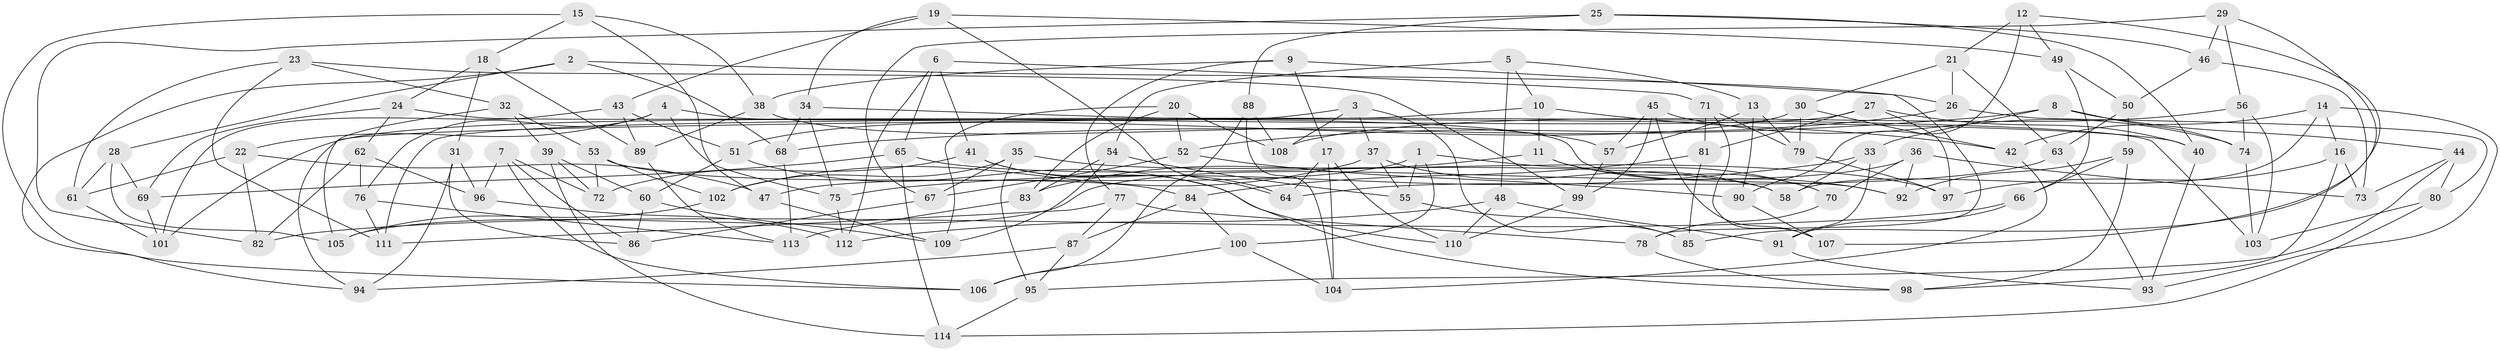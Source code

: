 // coarse degree distribution, {9: 0.03508771929824561, 6: 0.19298245614035087, 8: 0.12280701754385964, 12: 0.017543859649122806, 10: 0.03508771929824561, 4: 0.42105263157894735, 5: 0.05263157894736842, 7: 0.05263157894736842, 11: 0.017543859649122806, 3: 0.05263157894736842}
// Generated by graph-tools (version 1.1) at 2025/20/03/04/25 18:20:32]
// undirected, 114 vertices, 228 edges
graph export_dot {
graph [start="1"]
  node [color=gray90,style=filled];
  1;
  2;
  3;
  4;
  5;
  6;
  7;
  8;
  9;
  10;
  11;
  12;
  13;
  14;
  15;
  16;
  17;
  18;
  19;
  20;
  21;
  22;
  23;
  24;
  25;
  26;
  27;
  28;
  29;
  30;
  31;
  32;
  33;
  34;
  35;
  36;
  37;
  38;
  39;
  40;
  41;
  42;
  43;
  44;
  45;
  46;
  47;
  48;
  49;
  50;
  51;
  52;
  53;
  54;
  55;
  56;
  57;
  58;
  59;
  60;
  61;
  62;
  63;
  64;
  65;
  66;
  67;
  68;
  69;
  70;
  71;
  72;
  73;
  74;
  75;
  76;
  77;
  78;
  79;
  80;
  81;
  82;
  83;
  84;
  85;
  86;
  87;
  88;
  89;
  90;
  91;
  92;
  93;
  94;
  95;
  96;
  97;
  98;
  99;
  100;
  101;
  102;
  103;
  104;
  105;
  106;
  107;
  108;
  109;
  110;
  111;
  112;
  113;
  114;
  1 -- 70;
  1 -- 55;
  1 -- 100;
  1 -- 47;
  2 -- 28;
  2 -- 68;
  2 -- 26;
  2 -- 94;
  3 -- 37;
  3 -- 111;
  3 -- 108;
  3 -- 85;
  4 -- 22;
  4 -- 92;
  4 -- 75;
  4 -- 76;
  5 -- 48;
  5 -- 54;
  5 -- 10;
  5 -- 13;
  6 -- 71;
  6 -- 41;
  6 -- 112;
  6 -- 65;
  7 -- 106;
  7 -- 72;
  7 -- 96;
  7 -- 86;
  8 -- 74;
  8 -- 68;
  8 -- 44;
  8 -- 33;
  9 -- 17;
  9 -- 78;
  9 -- 77;
  9 -- 38;
  10 -- 11;
  10 -- 42;
  10 -- 94;
  11 -- 92;
  11 -- 83;
  11 -- 70;
  12 -- 21;
  12 -- 90;
  12 -- 49;
  12 -- 107;
  13 -- 57;
  13 -- 79;
  13 -- 90;
  14 -- 16;
  14 -- 42;
  14 -- 93;
  14 -- 58;
  15 -- 18;
  15 -- 47;
  15 -- 38;
  15 -- 106;
  16 -- 98;
  16 -- 73;
  16 -- 97;
  17 -- 110;
  17 -- 104;
  17 -- 64;
  18 -- 89;
  18 -- 24;
  18 -- 31;
  19 -- 49;
  19 -- 43;
  19 -- 64;
  19 -- 34;
  20 -- 108;
  20 -- 83;
  20 -- 52;
  20 -- 109;
  21 -- 30;
  21 -- 26;
  21 -- 63;
  22 -- 47;
  22 -- 61;
  22 -- 82;
  23 -- 111;
  23 -- 61;
  23 -- 99;
  23 -- 32;
  24 -- 69;
  24 -- 103;
  24 -- 62;
  25 -- 46;
  25 -- 88;
  25 -- 40;
  25 -- 82;
  26 -- 80;
  26 -- 52;
  27 -- 40;
  27 -- 81;
  27 -- 97;
  27 -- 101;
  28 -- 61;
  28 -- 69;
  28 -- 105;
  29 -- 56;
  29 -- 85;
  29 -- 46;
  29 -- 67;
  30 -- 51;
  30 -- 42;
  30 -- 79;
  31 -- 94;
  31 -- 86;
  31 -- 96;
  32 -- 39;
  32 -- 53;
  32 -- 105;
  33 -- 58;
  33 -- 75;
  33 -- 91;
  34 -- 40;
  34 -- 68;
  34 -- 75;
  35 -- 102;
  35 -- 58;
  35 -- 95;
  35 -- 67;
  36 -- 92;
  36 -- 105;
  36 -- 70;
  36 -- 73;
  37 -- 102;
  37 -- 58;
  37 -- 55;
  38 -- 57;
  38 -- 89;
  39 -- 114;
  39 -- 60;
  39 -- 72;
  40 -- 93;
  41 -- 72;
  41 -- 98;
  41 -- 64;
  42 -- 104;
  43 -- 51;
  43 -- 101;
  43 -- 89;
  44 -- 95;
  44 -- 80;
  44 -- 73;
  45 -- 74;
  45 -- 57;
  45 -- 107;
  45 -- 99;
  46 -- 50;
  46 -- 73;
  47 -- 109;
  48 -- 110;
  48 -- 112;
  48 -- 91;
  49 -- 50;
  49 -- 66;
  50 -- 63;
  50 -- 59;
  51 -- 60;
  51 -- 110;
  52 -- 67;
  52 -- 90;
  53 -- 72;
  53 -- 84;
  53 -- 102;
  54 -- 83;
  54 -- 109;
  54 -- 55;
  55 -- 85;
  56 -- 108;
  56 -- 103;
  56 -- 74;
  57 -- 99;
  59 -- 92;
  59 -- 66;
  59 -- 98;
  60 -- 109;
  60 -- 86;
  61 -- 101;
  62 -- 76;
  62 -- 82;
  62 -- 96;
  63 -- 93;
  63 -- 64;
  65 -- 97;
  65 -- 69;
  65 -- 114;
  66 -- 82;
  66 -- 91;
  67 -- 86;
  68 -- 113;
  69 -- 101;
  70 -- 78;
  71 -- 81;
  71 -- 107;
  71 -- 79;
  74 -- 103;
  75 -- 112;
  76 -- 111;
  76 -- 113;
  77 -- 78;
  77 -- 87;
  77 -- 111;
  78 -- 98;
  79 -- 97;
  80 -- 114;
  80 -- 103;
  81 -- 85;
  81 -- 84;
  83 -- 113;
  84 -- 100;
  84 -- 87;
  87 -- 94;
  87 -- 95;
  88 -- 106;
  88 -- 108;
  88 -- 104;
  89 -- 113;
  90 -- 107;
  91 -- 93;
  95 -- 114;
  96 -- 112;
  99 -- 110;
  100 -- 106;
  100 -- 104;
  102 -- 105;
}
